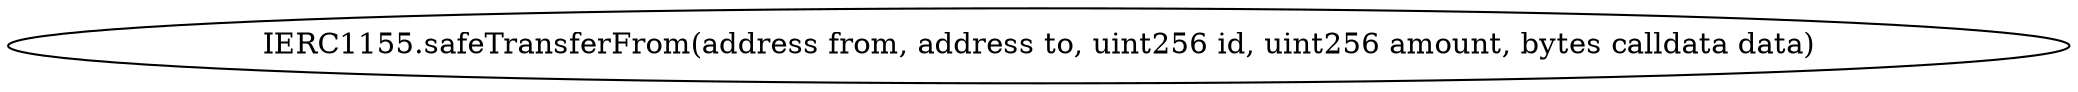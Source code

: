 digraph "" {
	graph [bb="0,0,820.69,36"];
	node [label="\N"];
	"IERC1155.safeTransferFrom(address from, address to, uint256 id, uint256 amount, bytes calldata data)"	 [height=0.5,
		pos="410.35,18",
		width=11.399];
}
digraph "" {
	graph [bb="0,0,820.69,36"];
	node [label="\N"];
	"IERC1155.safeTransferFrom(address from, address to, uint256 id, uint256 amount, bytes calldata data)"	 [height=0.5,
		pos="410.35,18",
		width=11.399];
}
